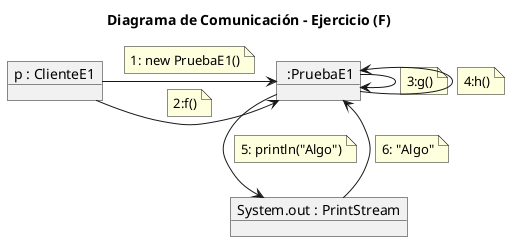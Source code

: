 @startuml Collaboration/Communication Diagram 

title Diagrama de Comunicación - Ejercicio (F)

object "p : ClienteE1" as PCE1
object " :PruebaE1" as PE1
object "System.out : PrintStream" as PS 

PCE1 -r-> PE1
note on link
  1: new PruebaE1()
end note

PCE1 -r-> PE1
note on link
  2:f()
end note

PE1 --> PE1 
note on link
  3:g()
end note

PE1 -l-> PE1 
note on link
  4:h()
end note

PE1 --> PS
note on link
   5: println("Algo")
end note 

PS --> PE1 
note on link 
   6: "Algo"
end note 




@enduml